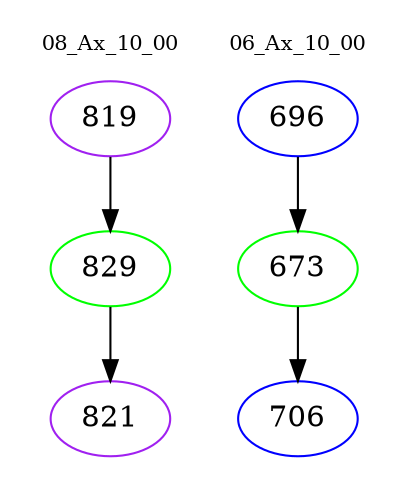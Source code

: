 digraph{
subgraph cluster_0 {
color = white
label = "08_Ax_10_00";
fontsize=10;
T0_819 [label="819", color="purple"]
T0_819 -> T0_829 [color="black"]
T0_829 [label="829", color="green"]
T0_829 -> T0_821 [color="black"]
T0_821 [label="821", color="purple"]
}
subgraph cluster_1 {
color = white
label = "06_Ax_10_00";
fontsize=10;
T1_696 [label="696", color="blue"]
T1_696 -> T1_673 [color="black"]
T1_673 [label="673", color="green"]
T1_673 -> T1_706 [color="black"]
T1_706 [label="706", color="blue"]
}
}
